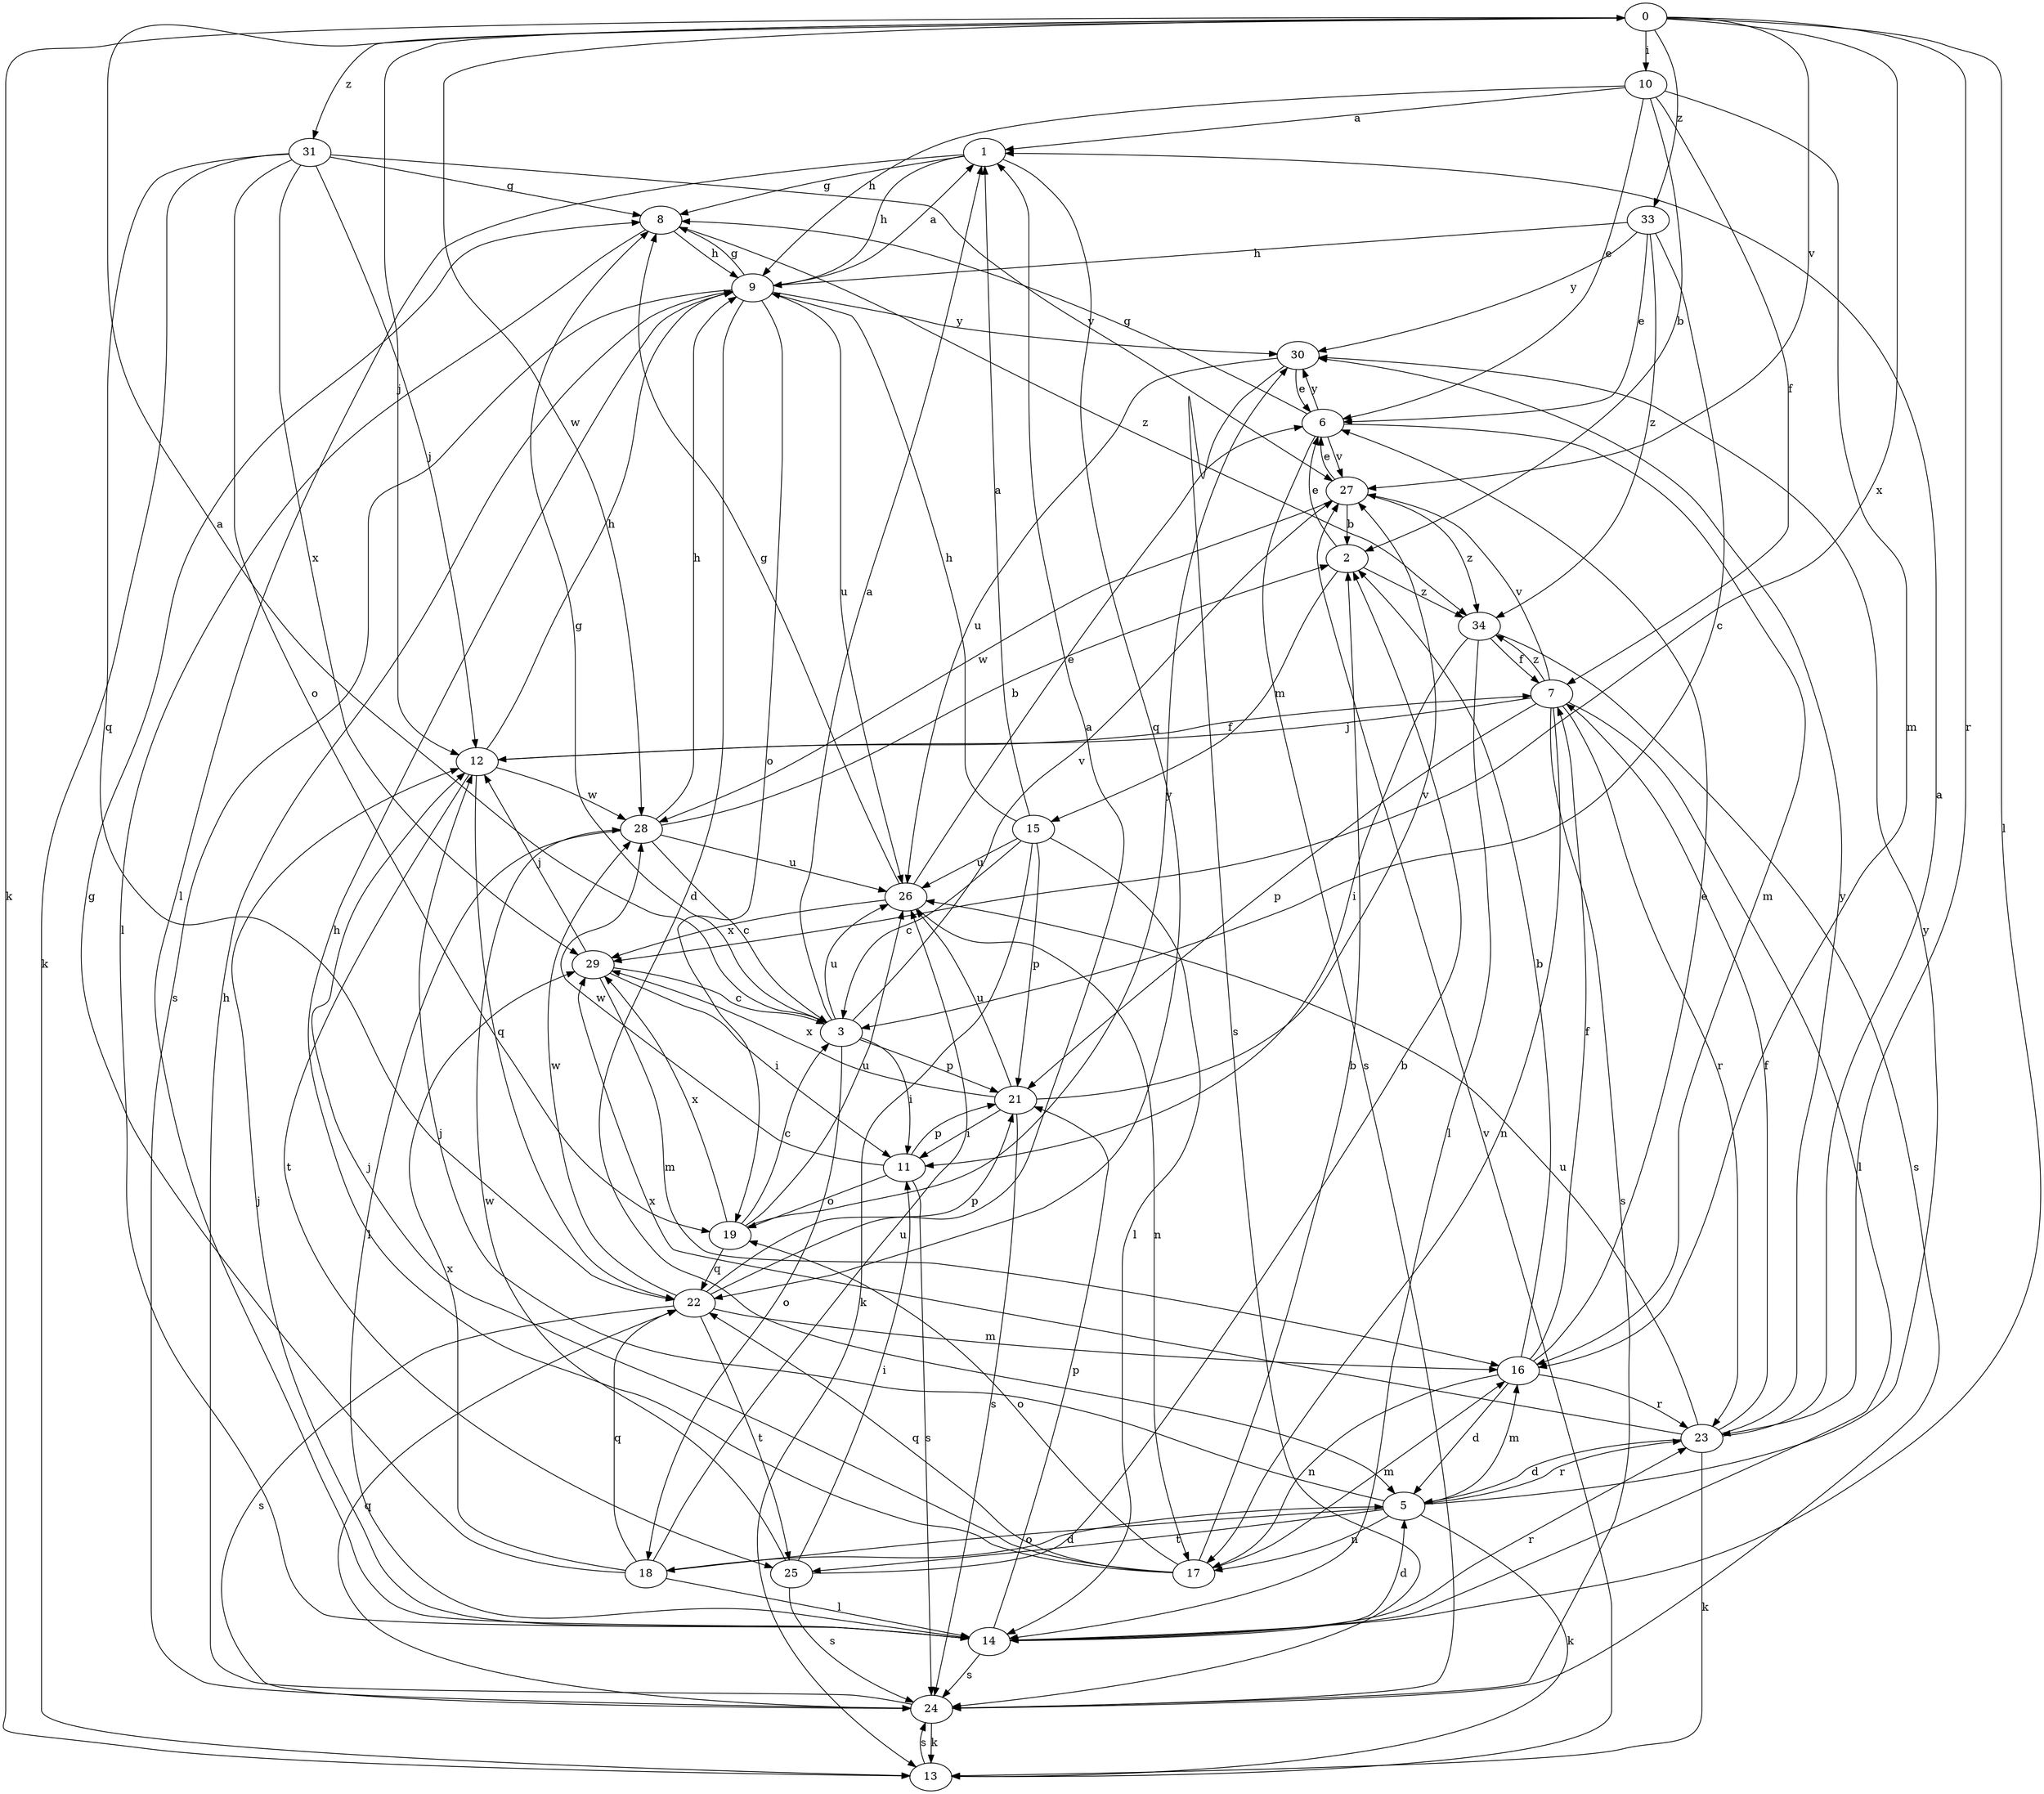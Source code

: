strict digraph  {
0;
1;
2;
3;
5;
6;
7;
8;
9;
10;
11;
12;
13;
14;
15;
16;
17;
18;
19;
21;
22;
23;
24;
25;
26;
27;
28;
29;
30;
31;
33;
34;
0 -> 10  [label=i];
0 -> 12  [label=j];
0 -> 13  [label=k];
0 -> 14  [label=l];
0 -> 23  [label=r];
0 -> 27  [label=v];
0 -> 28  [label=w];
0 -> 29  [label=x];
0 -> 31  [label=z];
0 -> 33  [label=z];
1 -> 8  [label=g];
1 -> 9  [label=h];
1 -> 14  [label=l];
1 -> 22  [label=q];
2 -> 6  [label=e];
2 -> 15  [label=m];
2 -> 34  [label=z];
3 -> 0  [label=a];
3 -> 1  [label=a];
3 -> 8  [label=g];
3 -> 11  [label=i];
3 -> 18  [label=o];
3 -> 21  [label=p];
3 -> 26  [label=u];
3 -> 27  [label=v];
5 -> 12  [label=j];
5 -> 13  [label=k];
5 -> 16  [label=m];
5 -> 17  [label=n];
5 -> 18  [label=o];
5 -> 23  [label=r];
5 -> 25  [label=t];
5 -> 30  [label=y];
6 -> 8  [label=g];
6 -> 16  [label=m];
6 -> 24  [label=s];
6 -> 27  [label=v];
6 -> 30  [label=y];
7 -> 12  [label=j];
7 -> 14  [label=l];
7 -> 17  [label=n];
7 -> 21  [label=p];
7 -> 23  [label=r];
7 -> 24  [label=s];
7 -> 27  [label=v];
7 -> 34  [label=z];
8 -> 9  [label=h];
8 -> 14  [label=l];
8 -> 34  [label=z];
9 -> 1  [label=a];
9 -> 5  [label=d];
9 -> 8  [label=g];
9 -> 19  [label=o];
9 -> 24  [label=s];
9 -> 26  [label=u];
9 -> 30  [label=y];
10 -> 1  [label=a];
10 -> 2  [label=b];
10 -> 6  [label=e];
10 -> 7  [label=f];
10 -> 9  [label=h];
10 -> 16  [label=m];
11 -> 19  [label=o];
11 -> 21  [label=p];
11 -> 24  [label=s];
11 -> 28  [label=w];
12 -> 7  [label=f];
12 -> 9  [label=h];
12 -> 22  [label=q];
12 -> 25  [label=t];
12 -> 28  [label=w];
13 -> 24  [label=s];
13 -> 27  [label=v];
14 -> 5  [label=d];
14 -> 12  [label=j];
14 -> 21  [label=p];
14 -> 23  [label=r];
14 -> 24  [label=s];
15 -> 1  [label=a];
15 -> 3  [label=c];
15 -> 9  [label=h];
15 -> 13  [label=k];
15 -> 14  [label=l];
15 -> 21  [label=p];
15 -> 26  [label=u];
16 -> 2  [label=b];
16 -> 5  [label=d];
16 -> 6  [label=e];
16 -> 7  [label=f];
16 -> 17  [label=n];
16 -> 23  [label=r];
17 -> 2  [label=b];
17 -> 9  [label=h];
17 -> 12  [label=j];
17 -> 16  [label=m];
17 -> 19  [label=o];
17 -> 22  [label=q];
18 -> 5  [label=d];
18 -> 8  [label=g];
18 -> 14  [label=l];
18 -> 22  [label=q];
18 -> 26  [label=u];
18 -> 29  [label=x];
19 -> 3  [label=c];
19 -> 22  [label=q];
19 -> 26  [label=u];
19 -> 29  [label=x];
19 -> 30  [label=y];
21 -> 11  [label=i];
21 -> 24  [label=s];
21 -> 26  [label=u];
21 -> 27  [label=v];
21 -> 29  [label=x];
22 -> 1  [label=a];
22 -> 16  [label=m];
22 -> 21  [label=p];
22 -> 24  [label=s];
22 -> 25  [label=t];
22 -> 28  [label=w];
23 -> 1  [label=a];
23 -> 5  [label=d];
23 -> 7  [label=f];
23 -> 13  [label=k];
23 -> 26  [label=u];
23 -> 29  [label=x];
23 -> 30  [label=y];
24 -> 9  [label=h];
24 -> 13  [label=k];
24 -> 22  [label=q];
25 -> 2  [label=b];
25 -> 11  [label=i];
25 -> 24  [label=s];
25 -> 28  [label=w];
26 -> 6  [label=e];
26 -> 8  [label=g];
26 -> 17  [label=n];
26 -> 29  [label=x];
27 -> 2  [label=b];
27 -> 6  [label=e];
27 -> 28  [label=w];
27 -> 34  [label=z];
28 -> 2  [label=b];
28 -> 3  [label=c];
28 -> 9  [label=h];
28 -> 14  [label=l];
28 -> 26  [label=u];
29 -> 3  [label=c];
29 -> 11  [label=i];
29 -> 12  [label=j];
29 -> 16  [label=m];
30 -> 6  [label=e];
30 -> 24  [label=s];
30 -> 26  [label=u];
31 -> 8  [label=g];
31 -> 12  [label=j];
31 -> 13  [label=k];
31 -> 19  [label=o];
31 -> 22  [label=q];
31 -> 27  [label=v];
31 -> 29  [label=x];
33 -> 3  [label=c];
33 -> 6  [label=e];
33 -> 9  [label=h];
33 -> 30  [label=y];
33 -> 34  [label=z];
34 -> 7  [label=f];
34 -> 11  [label=i];
34 -> 14  [label=l];
34 -> 24  [label=s];
}

